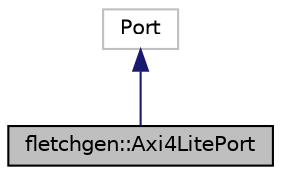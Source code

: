 digraph "fletchgen::Axi4LitePort"
{
 // LATEX_PDF_SIZE
  edge [fontname="Helvetica",fontsize="10",labelfontname="Helvetica",labelfontsize="10"];
  node [fontname="Helvetica",fontsize="10",shape=record];
  Node1 [label="fletchgen::Axi4LitePort",height=0.2,width=0.4,color="black", fillcolor="grey75", style="filled", fontcolor="black",tooltip="An AXI4-lite port derived from an AXI-lite width specification."];
  Node2 -> Node1 [dir="back",color="midnightblue",fontsize="10",style="solid",fontname="Helvetica"];
  Node2 [label="Port",height=0.2,width=0.4,color="grey75", fillcolor="white", style="filled",tooltip=" "];
}
